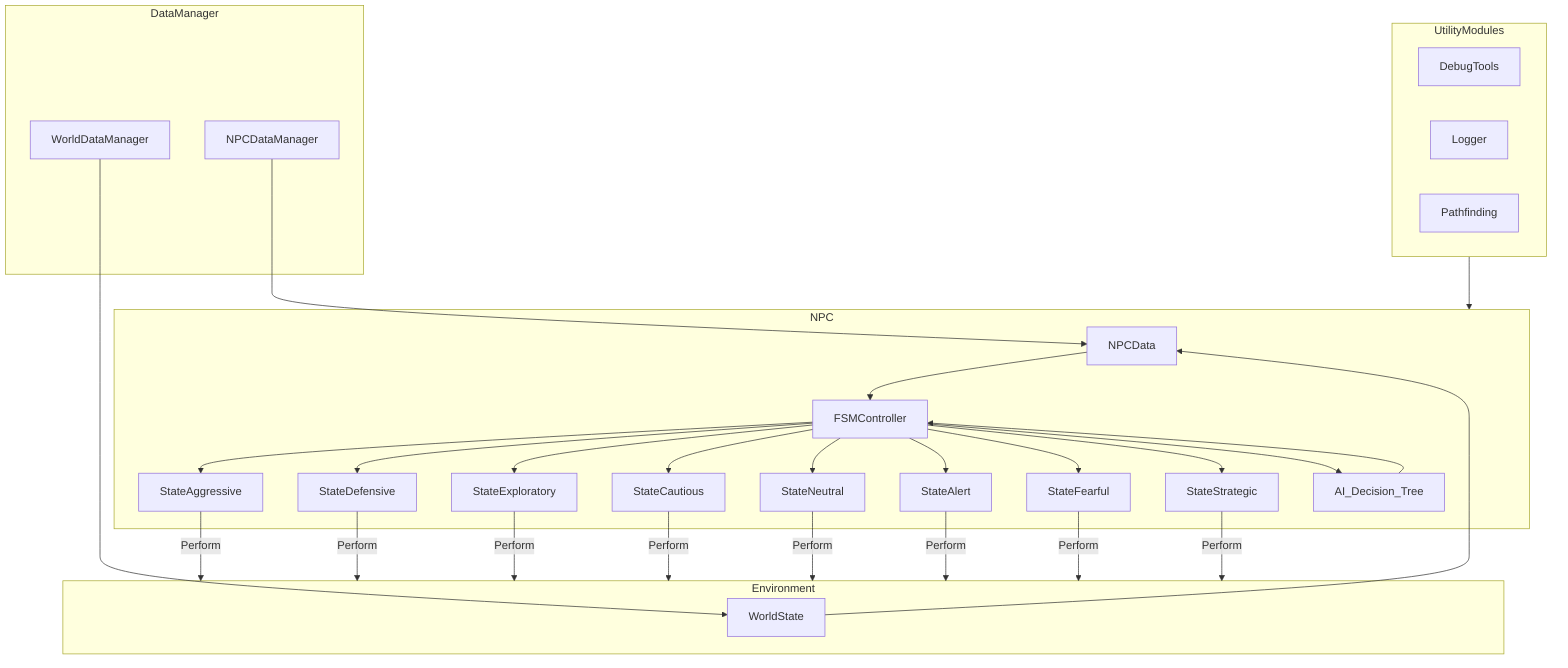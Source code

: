flowchart TB
    subgraph Environment
        WorldState
    end
    
    subgraph NPC
        NPCData
        FSMController
        StateAggressive
        StateDefensive
        StateExploratory
        StateCautious
        StateNeutral
        StateAlert
        StateFearful
        StateStrategic
        AI_Decision_Tree
    end
    
    subgraph DataManager
        NPCDataManager
        WorldDataManager
    end
    
    subgraph UtilityModules
        DebugTools
        Logger
        Pathfinding
    end
    
    WorldState --> NPCData 
    NPCData --> FSMController 
    FSMController --> StateAggressive
    FSMController --> StateDefensive
    FSMController --> StateExploratory
    FSMController --> StateCautious
    FSMController --> StateNeutral
    FSMController --> StateAlert
    FSMController --> StateFearful
    FSMController --> StateStrategic
    FSMController --> AI_Decision_Tree 
    
    StateAggressive -->|Perform| Environment
    StateDefensive -->|Perform| Environment
    StateExploratory -->|Perform| Environment
    StateCautious -->|Perform| Environment
    StateNeutral -->|Perform| Environment
    StateAlert -->|Perform| Environment
    StateFearful -->|Perform| Environment
    StateStrategic -->|Perform| Environment
    
    NPCDataManager --> NPCData 
    WorldDataManager --> WorldState 
    
    AI_Decision_Tree --> FSMController
    UtilityModules --> NPC